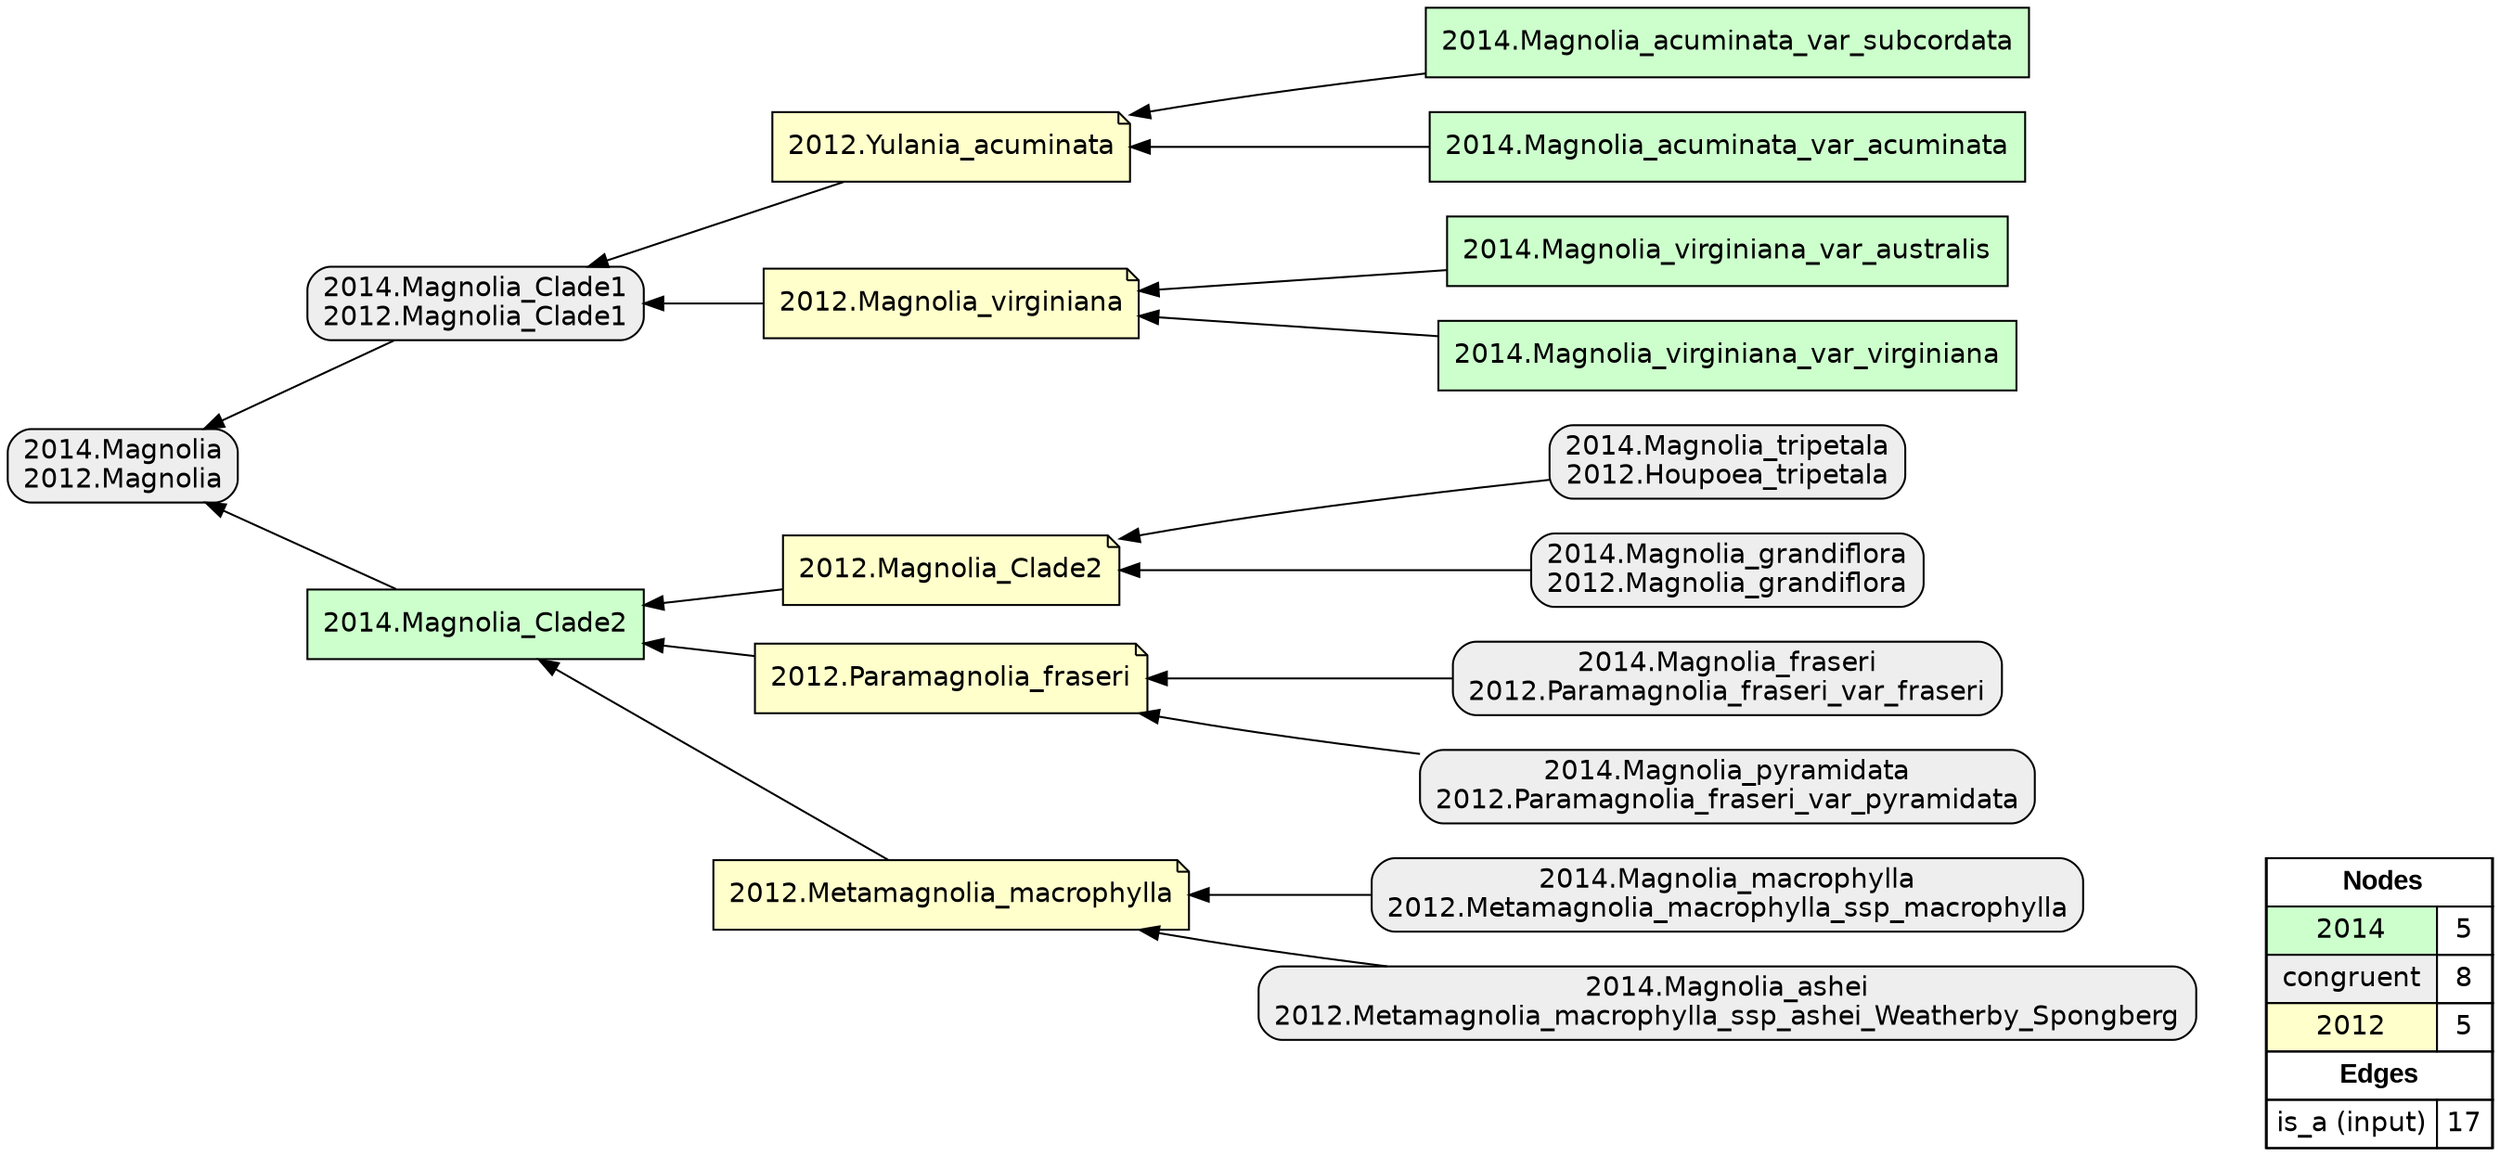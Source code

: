digraph{
rankdir=RL
node[shape=box style=filled fillcolor="#CCFFCC" fontname="helvetica"] 
"2014.Magnolia_Clade2"
"2014.Magnolia_acuminata_var_subcordata"
"2014.Magnolia_virginiana_var_australis"
"2014.Magnolia_acuminata_var_acuminata"
"2014.Magnolia_virginiana_var_virginiana"
node[shape=box style="filled,rounded" fillcolor="#EEEEEE" fontname="helvetica"] 
"2014.Magnolia\n2012.Magnolia"
"2014.Magnolia_fraseri\n2012.Paramagnolia_fraseri_var_fraseri"
"2014.Magnolia_tripetala\n2012.Houpoea_tripetala"
"2014.Magnolia_Clade1\n2012.Magnolia_Clade1"
"2014.Magnolia_macrophylla\n2012.Metamagnolia_macrophylla_ssp_macrophylla"
"2014.Magnolia_ashei\n2012.Metamagnolia_macrophylla_ssp_ashei_Weatherby_Spongberg"
"2014.Magnolia_pyramidata\n2012.Paramagnolia_fraseri_var_pyramidata"
"2014.Magnolia_grandiflora\n2012.Magnolia_grandiflora"
node[shape=note style=filled fillcolor="#FFFFCC" fontname="helvetica"] 
"2012.Magnolia_Clade2"
"2012.Paramagnolia_fraseri"
"2012.Yulania_acuminata"
"2012.Magnolia_virginiana"
"2012.Metamagnolia_macrophylla"
edge[arrowhead=normal style=solid color="#000000" constraint=true penwidth=1]
"2014.Magnolia_acuminata_var_acuminata" -> "2012.Yulania_acuminata"
"2012.Paramagnolia_fraseri" -> "2014.Magnolia_Clade2"
"2014.Magnolia_tripetala\n2012.Houpoea_tripetala" -> "2012.Magnolia_Clade2"
"2014.Magnolia_acuminata_var_subcordata" -> "2012.Yulania_acuminata"
"2012.Magnolia_Clade2" -> "2014.Magnolia_Clade2"
"2014.Magnolia_Clade1\n2012.Magnolia_Clade1" -> "2014.Magnolia\n2012.Magnolia"
"2014.Magnolia_virginiana_var_australis" -> "2012.Magnolia_virginiana"
"2014.Magnolia_macrophylla\n2012.Metamagnolia_macrophylla_ssp_macrophylla" -> "2012.Metamagnolia_macrophylla"
"2012.Magnolia_virginiana" -> "2014.Magnolia_Clade1\n2012.Magnolia_Clade1"
"2014.Magnolia_pyramidata\n2012.Paramagnolia_fraseri_var_pyramidata" -> "2012.Paramagnolia_fraseri"
"2014.Magnolia_fraseri\n2012.Paramagnolia_fraseri_var_fraseri" -> "2012.Paramagnolia_fraseri"
"2014.Magnolia_virginiana_var_virginiana" -> "2012.Magnolia_virginiana"
"2012.Metamagnolia_macrophylla" -> "2014.Magnolia_Clade2"
"2014.Magnolia_Clade2" -> "2014.Magnolia\n2012.Magnolia"
"2014.Magnolia_grandiflora\n2012.Magnolia_grandiflora" -> "2012.Magnolia_Clade2"
"2014.Magnolia_ashei\n2012.Metamagnolia_macrophylla_ssp_ashei_Weatherby_Spongberg" -> "2012.Metamagnolia_macrophylla"
"2012.Yulania_acuminata" -> "2014.Magnolia_Clade1\n2012.Magnolia_Clade1"
edge[arrowhead=normal style=dotted color="#000000" constraint=true penwidth=1]
node[shape=box] 
{rank=source Legend [fillcolor= white margin=0 label=< 
 <TABLE BORDER="0" CELLBORDER="1" CELLSPACING="0" CELLPADDING="4"> 
<TR> <TD COLSPAN="2"><font face="Arial Black"> Nodes</font></TD> </TR> 
<TR> 
 <TD bgcolor="#CCFFCC" fontname="helvetica">2014</TD> 
 <TD>5</TD> 
 </TR> 
<TR> 
 <TD bgcolor="#EEEEEE" fontname="helvetica">congruent</TD> 
 <TD>8</TD> 
 </TR> 
<TR> 
 <TD bgcolor="#FFFFCC" fontname="helvetica">2012</TD> 
 <TD>5</TD> 
 </TR> 
<TR> <TD COLSPAN="2"><font face = "Arial Black"> Edges </font></TD> </TR> 
<TR> 
 <TD><font color ="#000000">is_a (input)</font></TD><TD>17</TD>
</TR>
</TABLE> 
 >] } 
}